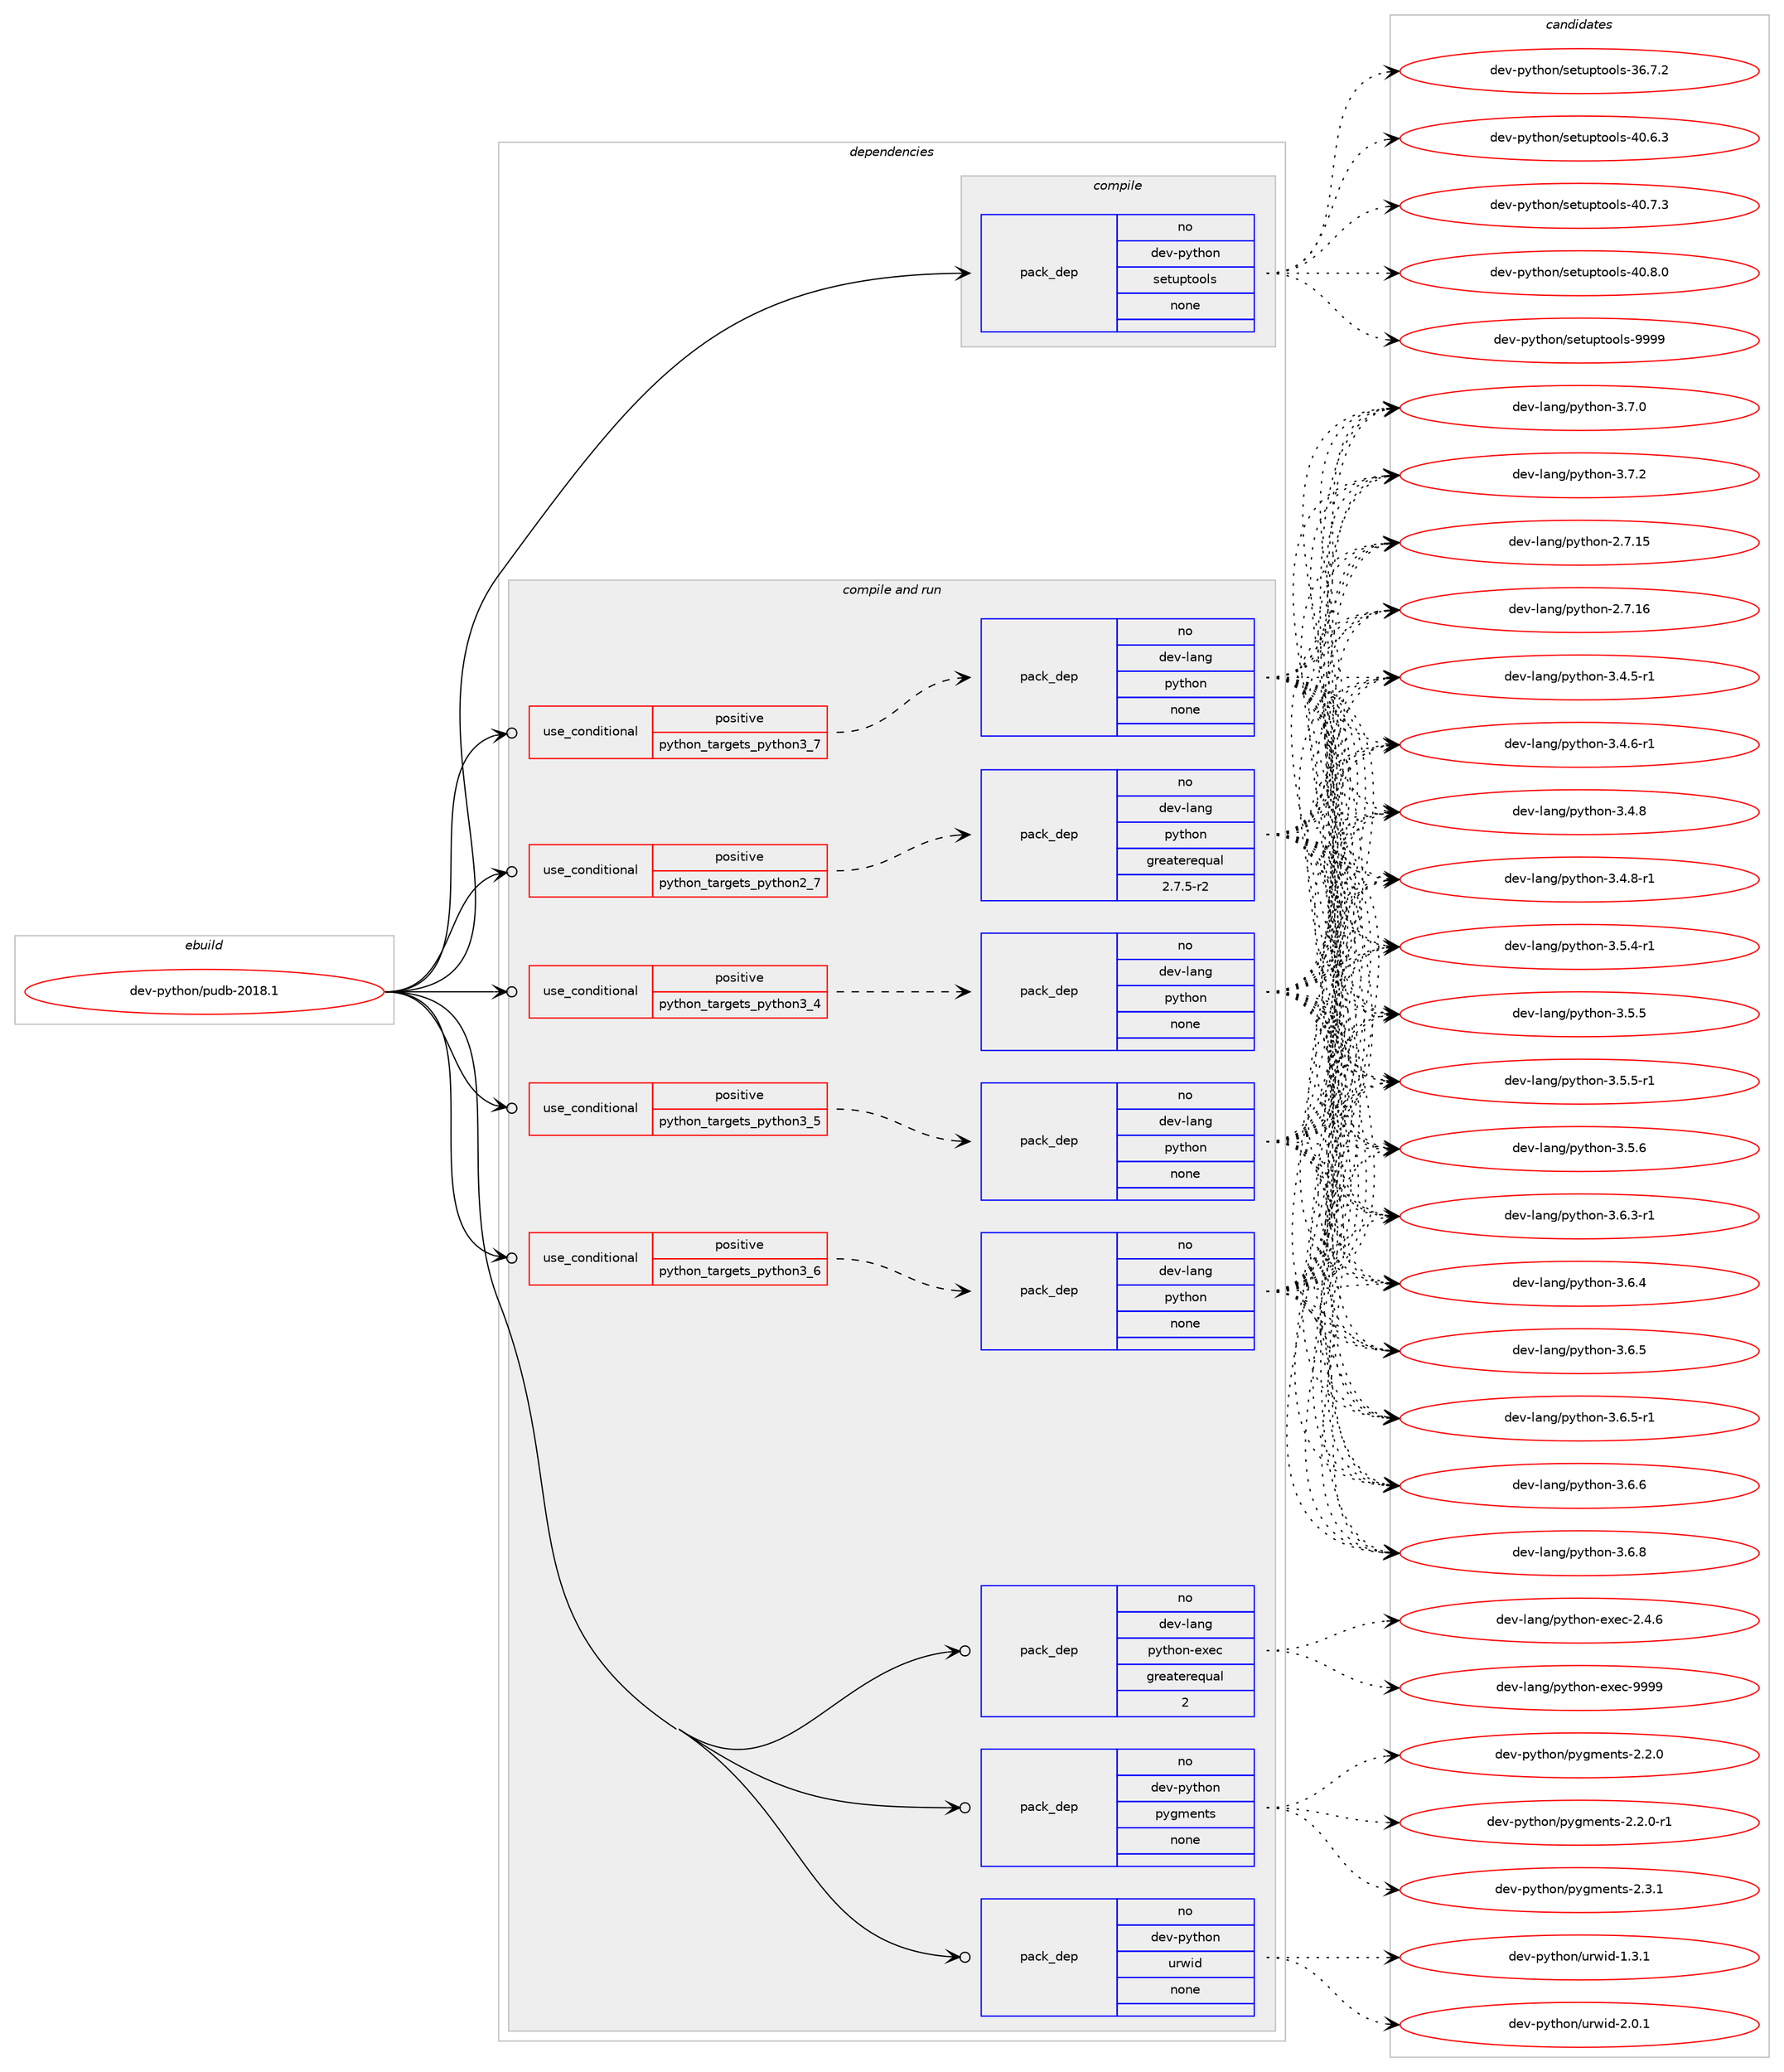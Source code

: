 digraph prolog {

# *************
# Graph options
# *************

newrank=true;
concentrate=true;
compound=true;
graph [rankdir=LR,fontname=Helvetica,fontsize=10,ranksep=1.5];#, ranksep=2.5, nodesep=0.2];
edge  [arrowhead=vee];
node  [fontname=Helvetica,fontsize=10];

# **********
# The ebuild
# **********

subgraph cluster_leftcol {
color=gray;
rank=same;
label=<<i>ebuild</i>>;
id [label="dev-python/pudb-2018.1", color=red, width=4, href="../dev-python/pudb-2018.1.svg"];
}

# ****************
# The dependencies
# ****************

subgraph cluster_midcol {
color=gray;
label=<<i>dependencies</i>>;
subgraph cluster_compile {
fillcolor="#eeeeee";
style=filled;
label=<<i>compile</i>>;
subgraph pack1023738 {
dependency1427064 [label=<<TABLE BORDER="0" CELLBORDER="1" CELLSPACING="0" CELLPADDING="4" WIDTH="220"><TR><TD ROWSPAN="6" CELLPADDING="30">pack_dep</TD></TR><TR><TD WIDTH="110">no</TD></TR><TR><TD>dev-python</TD></TR><TR><TD>setuptools</TD></TR><TR><TD>none</TD></TR><TR><TD></TD></TR></TABLE>>, shape=none, color=blue];
}
id:e -> dependency1427064:w [weight=20,style="solid",arrowhead="vee"];
}
subgraph cluster_compileandrun {
fillcolor="#eeeeee";
style=filled;
label=<<i>compile and run</i>>;
subgraph cond380012 {
dependency1427065 [label=<<TABLE BORDER="0" CELLBORDER="1" CELLSPACING="0" CELLPADDING="4"><TR><TD ROWSPAN="3" CELLPADDING="10">use_conditional</TD></TR><TR><TD>positive</TD></TR><TR><TD>python_targets_python2_7</TD></TR></TABLE>>, shape=none, color=red];
subgraph pack1023739 {
dependency1427066 [label=<<TABLE BORDER="0" CELLBORDER="1" CELLSPACING="0" CELLPADDING="4" WIDTH="220"><TR><TD ROWSPAN="6" CELLPADDING="30">pack_dep</TD></TR><TR><TD WIDTH="110">no</TD></TR><TR><TD>dev-lang</TD></TR><TR><TD>python</TD></TR><TR><TD>greaterequal</TD></TR><TR><TD>2.7.5-r2</TD></TR></TABLE>>, shape=none, color=blue];
}
dependency1427065:e -> dependency1427066:w [weight=20,style="dashed",arrowhead="vee"];
}
id:e -> dependency1427065:w [weight=20,style="solid",arrowhead="odotvee"];
subgraph cond380013 {
dependency1427067 [label=<<TABLE BORDER="0" CELLBORDER="1" CELLSPACING="0" CELLPADDING="4"><TR><TD ROWSPAN="3" CELLPADDING="10">use_conditional</TD></TR><TR><TD>positive</TD></TR><TR><TD>python_targets_python3_4</TD></TR></TABLE>>, shape=none, color=red];
subgraph pack1023740 {
dependency1427068 [label=<<TABLE BORDER="0" CELLBORDER="1" CELLSPACING="0" CELLPADDING="4" WIDTH="220"><TR><TD ROWSPAN="6" CELLPADDING="30">pack_dep</TD></TR><TR><TD WIDTH="110">no</TD></TR><TR><TD>dev-lang</TD></TR><TR><TD>python</TD></TR><TR><TD>none</TD></TR><TR><TD></TD></TR></TABLE>>, shape=none, color=blue];
}
dependency1427067:e -> dependency1427068:w [weight=20,style="dashed",arrowhead="vee"];
}
id:e -> dependency1427067:w [weight=20,style="solid",arrowhead="odotvee"];
subgraph cond380014 {
dependency1427069 [label=<<TABLE BORDER="0" CELLBORDER="1" CELLSPACING="0" CELLPADDING="4"><TR><TD ROWSPAN="3" CELLPADDING="10">use_conditional</TD></TR><TR><TD>positive</TD></TR><TR><TD>python_targets_python3_5</TD></TR></TABLE>>, shape=none, color=red];
subgraph pack1023741 {
dependency1427070 [label=<<TABLE BORDER="0" CELLBORDER="1" CELLSPACING="0" CELLPADDING="4" WIDTH="220"><TR><TD ROWSPAN="6" CELLPADDING="30">pack_dep</TD></TR><TR><TD WIDTH="110">no</TD></TR><TR><TD>dev-lang</TD></TR><TR><TD>python</TD></TR><TR><TD>none</TD></TR><TR><TD></TD></TR></TABLE>>, shape=none, color=blue];
}
dependency1427069:e -> dependency1427070:w [weight=20,style="dashed",arrowhead="vee"];
}
id:e -> dependency1427069:w [weight=20,style="solid",arrowhead="odotvee"];
subgraph cond380015 {
dependency1427071 [label=<<TABLE BORDER="0" CELLBORDER="1" CELLSPACING="0" CELLPADDING="4"><TR><TD ROWSPAN="3" CELLPADDING="10">use_conditional</TD></TR><TR><TD>positive</TD></TR><TR><TD>python_targets_python3_6</TD></TR></TABLE>>, shape=none, color=red];
subgraph pack1023742 {
dependency1427072 [label=<<TABLE BORDER="0" CELLBORDER="1" CELLSPACING="0" CELLPADDING="4" WIDTH="220"><TR><TD ROWSPAN="6" CELLPADDING="30">pack_dep</TD></TR><TR><TD WIDTH="110">no</TD></TR><TR><TD>dev-lang</TD></TR><TR><TD>python</TD></TR><TR><TD>none</TD></TR><TR><TD></TD></TR></TABLE>>, shape=none, color=blue];
}
dependency1427071:e -> dependency1427072:w [weight=20,style="dashed",arrowhead="vee"];
}
id:e -> dependency1427071:w [weight=20,style="solid",arrowhead="odotvee"];
subgraph cond380016 {
dependency1427073 [label=<<TABLE BORDER="0" CELLBORDER="1" CELLSPACING="0" CELLPADDING="4"><TR><TD ROWSPAN="3" CELLPADDING="10">use_conditional</TD></TR><TR><TD>positive</TD></TR><TR><TD>python_targets_python3_7</TD></TR></TABLE>>, shape=none, color=red];
subgraph pack1023743 {
dependency1427074 [label=<<TABLE BORDER="0" CELLBORDER="1" CELLSPACING="0" CELLPADDING="4" WIDTH="220"><TR><TD ROWSPAN="6" CELLPADDING="30">pack_dep</TD></TR><TR><TD WIDTH="110">no</TD></TR><TR><TD>dev-lang</TD></TR><TR><TD>python</TD></TR><TR><TD>none</TD></TR><TR><TD></TD></TR></TABLE>>, shape=none, color=blue];
}
dependency1427073:e -> dependency1427074:w [weight=20,style="dashed",arrowhead="vee"];
}
id:e -> dependency1427073:w [weight=20,style="solid",arrowhead="odotvee"];
subgraph pack1023744 {
dependency1427075 [label=<<TABLE BORDER="0" CELLBORDER="1" CELLSPACING="0" CELLPADDING="4" WIDTH="220"><TR><TD ROWSPAN="6" CELLPADDING="30">pack_dep</TD></TR><TR><TD WIDTH="110">no</TD></TR><TR><TD>dev-lang</TD></TR><TR><TD>python-exec</TD></TR><TR><TD>greaterequal</TD></TR><TR><TD>2</TD></TR></TABLE>>, shape=none, color=blue];
}
id:e -> dependency1427075:w [weight=20,style="solid",arrowhead="odotvee"];
subgraph pack1023745 {
dependency1427076 [label=<<TABLE BORDER="0" CELLBORDER="1" CELLSPACING="0" CELLPADDING="4" WIDTH="220"><TR><TD ROWSPAN="6" CELLPADDING="30">pack_dep</TD></TR><TR><TD WIDTH="110">no</TD></TR><TR><TD>dev-python</TD></TR><TR><TD>pygments</TD></TR><TR><TD>none</TD></TR><TR><TD></TD></TR></TABLE>>, shape=none, color=blue];
}
id:e -> dependency1427076:w [weight=20,style="solid",arrowhead="odotvee"];
subgraph pack1023746 {
dependency1427077 [label=<<TABLE BORDER="0" CELLBORDER="1" CELLSPACING="0" CELLPADDING="4" WIDTH="220"><TR><TD ROWSPAN="6" CELLPADDING="30">pack_dep</TD></TR><TR><TD WIDTH="110">no</TD></TR><TR><TD>dev-python</TD></TR><TR><TD>urwid</TD></TR><TR><TD>none</TD></TR><TR><TD></TD></TR></TABLE>>, shape=none, color=blue];
}
id:e -> dependency1427077:w [weight=20,style="solid",arrowhead="odotvee"];
}
subgraph cluster_run {
fillcolor="#eeeeee";
style=filled;
label=<<i>run</i>>;
}
}

# **************
# The candidates
# **************

subgraph cluster_choices {
rank=same;
color=gray;
label=<<i>candidates</i>>;

subgraph choice1023738 {
color=black;
nodesep=1;
choice100101118451121211161041111104711510111611711211611111110811545515446554650 [label="dev-python/setuptools-36.7.2", color=red, width=4,href="../dev-python/setuptools-36.7.2.svg"];
choice100101118451121211161041111104711510111611711211611111110811545524846544651 [label="dev-python/setuptools-40.6.3", color=red, width=4,href="../dev-python/setuptools-40.6.3.svg"];
choice100101118451121211161041111104711510111611711211611111110811545524846554651 [label="dev-python/setuptools-40.7.3", color=red, width=4,href="../dev-python/setuptools-40.7.3.svg"];
choice100101118451121211161041111104711510111611711211611111110811545524846564648 [label="dev-python/setuptools-40.8.0", color=red, width=4,href="../dev-python/setuptools-40.8.0.svg"];
choice10010111845112121116104111110471151011161171121161111111081154557575757 [label="dev-python/setuptools-9999", color=red, width=4,href="../dev-python/setuptools-9999.svg"];
dependency1427064:e -> choice100101118451121211161041111104711510111611711211611111110811545515446554650:w [style=dotted,weight="100"];
dependency1427064:e -> choice100101118451121211161041111104711510111611711211611111110811545524846544651:w [style=dotted,weight="100"];
dependency1427064:e -> choice100101118451121211161041111104711510111611711211611111110811545524846554651:w [style=dotted,weight="100"];
dependency1427064:e -> choice100101118451121211161041111104711510111611711211611111110811545524846564648:w [style=dotted,weight="100"];
dependency1427064:e -> choice10010111845112121116104111110471151011161171121161111111081154557575757:w [style=dotted,weight="100"];
}
subgraph choice1023739 {
color=black;
nodesep=1;
choice10010111845108971101034711212111610411111045504655464953 [label="dev-lang/python-2.7.15", color=red, width=4,href="../dev-lang/python-2.7.15.svg"];
choice10010111845108971101034711212111610411111045504655464954 [label="dev-lang/python-2.7.16", color=red, width=4,href="../dev-lang/python-2.7.16.svg"];
choice1001011184510897110103471121211161041111104551465246534511449 [label="dev-lang/python-3.4.5-r1", color=red, width=4,href="../dev-lang/python-3.4.5-r1.svg"];
choice1001011184510897110103471121211161041111104551465246544511449 [label="dev-lang/python-3.4.6-r1", color=red, width=4,href="../dev-lang/python-3.4.6-r1.svg"];
choice100101118451089711010347112121116104111110455146524656 [label="dev-lang/python-3.4.8", color=red, width=4,href="../dev-lang/python-3.4.8.svg"];
choice1001011184510897110103471121211161041111104551465246564511449 [label="dev-lang/python-3.4.8-r1", color=red, width=4,href="../dev-lang/python-3.4.8-r1.svg"];
choice1001011184510897110103471121211161041111104551465346524511449 [label="dev-lang/python-3.5.4-r1", color=red, width=4,href="../dev-lang/python-3.5.4-r1.svg"];
choice100101118451089711010347112121116104111110455146534653 [label="dev-lang/python-3.5.5", color=red, width=4,href="../dev-lang/python-3.5.5.svg"];
choice1001011184510897110103471121211161041111104551465346534511449 [label="dev-lang/python-3.5.5-r1", color=red, width=4,href="../dev-lang/python-3.5.5-r1.svg"];
choice100101118451089711010347112121116104111110455146534654 [label="dev-lang/python-3.5.6", color=red, width=4,href="../dev-lang/python-3.5.6.svg"];
choice1001011184510897110103471121211161041111104551465446514511449 [label="dev-lang/python-3.6.3-r1", color=red, width=4,href="../dev-lang/python-3.6.3-r1.svg"];
choice100101118451089711010347112121116104111110455146544652 [label="dev-lang/python-3.6.4", color=red, width=4,href="../dev-lang/python-3.6.4.svg"];
choice100101118451089711010347112121116104111110455146544653 [label="dev-lang/python-3.6.5", color=red, width=4,href="../dev-lang/python-3.6.5.svg"];
choice1001011184510897110103471121211161041111104551465446534511449 [label="dev-lang/python-3.6.5-r1", color=red, width=4,href="../dev-lang/python-3.6.5-r1.svg"];
choice100101118451089711010347112121116104111110455146544654 [label="dev-lang/python-3.6.6", color=red, width=4,href="../dev-lang/python-3.6.6.svg"];
choice100101118451089711010347112121116104111110455146544656 [label="dev-lang/python-3.6.8", color=red, width=4,href="../dev-lang/python-3.6.8.svg"];
choice100101118451089711010347112121116104111110455146554648 [label="dev-lang/python-3.7.0", color=red, width=4,href="../dev-lang/python-3.7.0.svg"];
choice100101118451089711010347112121116104111110455146554650 [label="dev-lang/python-3.7.2", color=red, width=4,href="../dev-lang/python-3.7.2.svg"];
dependency1427066:e -> choice10010111845108971101034711212111610411111045504655464953:w [style=dotted,weight="100"];
dependency1427066:e -> choice10010111845108971101034711212111610411111045504655464954:w [style=dotted,weight="100"];
dependency1427066:e -> choice1001011184510897110103471121211161041111104551465246534511449:w [style=dotted,weight="100"];
dependency1427066:e -> choice1001011184510897110103471121211161041111104551465246544511449:w [style=dotted,weight="100"];
dependency1427066:e -> choice100101118451089711010347112121116104111110455146524656:w [style=dotted,weight="100"];
dependency1427066:e -> choice1001011184510897110103471121211161041111104551465246564511449:w [style=dotted,weight="100"];
dependency1427066:e -> choice1001011184510897110103471121211161041111104551465346524511449:w [style=dotted,weight="100"];
dependency1427066:e -> choice100101118451089711010347112121116104111110455146534653:w [style=dotted,weight="100"];
dependency1427066:e -> choice1001011184510897110103471121211161041111104551465346534511449:w [style=dotted,weight="100"];
dependency1427066:e -> choice100101118451089711010347112121116104111110455146534654:w [style=dotted,weight="100"];
dependency1427066:e -> choice1001011184510897110103471121211161041111104551465446514511449:w [style=dotted,weight="100"];
dependency1427066:e -> choice100101118451089711010347112121116104111110455146544652:w [style=dotted,weight="100"];
dependency1427066:e -> choice100101118451089711010347112121116104111110455146544653:w [style=dotted,weight="100"];
dependency1427066:e -> choice1001011184510897110103471121211161041111104551465446534511449:w [style=dotted,weight="100"];
dependency1427066:e -> choice100101118451089711010347112121116104111110455146544654:w [style=dotted,weight="100"];
dependency1427066:e -> choice100101118451089711010347112121116104111110455146544656:w [style=dotted,weight="100"];
dependency1427066:e -> choice100101118451089711010347112121116104111110455146554648:w [style=dotted,weight="100"];
dependency1427066:e -> choice100101118451089711010347112121116104111110455146554650:w [style=dotted,weight="100"];
}
subgraph choice1023740 {
color=black;
nodesep=1;
choice10010111845108971101034711212111610411111045504655464953 [label="dev-lang/python-2.7.15", color=red, width=4,href="../dev-lang/python-2.7.15.svg"];
choice10010111845108971101034711212111610411111045504655464954 [label="dev-lang/python-2.7.16", color=red, width=4,href="../dev-lang/python-2.7.16.svg"];
choice1001011184510897110103471121211161041111104551465246534511449 [label="dev-lang/python-3.4.5-r1", color=red, width=4,href="../dev-lang/python-3.4.5-r1.svg"];
choice1001011184510897110103471121211161041111104551465246544511449 [label="dev-lang/python-3.4.6-r1", color=red, width=4,href="../dev-lang/python-3.4.6-r1.svg"];
choice100101118451089711010347112121116104111110455146524656 [label="dev-lang/python-3.4.8", color=red, width=4,href="../dev-lang/python-3.4.8.svg"];
choice1001011184510897110103471121211161041111104551465246564511449 [label="dev-lang/python-3.4.8-r1", color=red, width=4,href="../dev-lang/python-3.4.8-r1.svg"];
choice1001011184510897110103471121211161041111104551465346524511449 [label="dev-lang/python-3.5.4-r1", color=red, width=4,href="../dev-lang/python-3.5.4-r1.svg"];
choice100101118451089711010347112121116104111110455146534653 [label="dev-lang/python-3.5.5", color=red, width=4,href="../dev-lang/python-3.5.5.svg"];
choice1001011184510897110103471121211161041111104551465346534511449 [label="dev-lang/python-3.5.5-r1", color=red, width=4,href="../dev-lang/python-3.5.5-r1.svg"];
choice100101118451089711010347112121116104111110455146534654 [label="dev-lang/python-3.5.6", color=red, width=4,href="../dev-lang/python-3.5.6.svg"];
choice1001011184510897110103471121211161041111104551465446514511449 [label="dev-lang/python-3.6.3-r1", color=red, width=4,href="../dev-lang/python-3.6.3-r1.svg"];
choice100101118451089711010347112121116104111110455146544652 [label="dev-lang/python-3.6.4", color=red, width=4,href="../dev-lang/python-3.6.4.svg"];
choice100101118451089711010347112121116104111110455146544653 [label="dev-lang/python-3.6.5", color=red, width=4,href="../dev-lang/python-3.6.5.svg"];
choice1001011184510897110103471121211161041111104551465446534511449 [label="dev-lang/python-3.6.5-r1", color=red, width=4,href="../dev-lang/python-3.6.5-r1.svg"];
choice100101118451089711010347112121116104111110455146544654 [label="dev-lang/python-3.6.6", color=red, width=4,href="../dev-lang/python-3.6.6.svg"];
choice100101118451089711010347112121116104111110455146544656 [label="dev-lang/python-3.6.8", color=red, width=4,href="../dev-lang/python-3.6.8.svg"];
choice100101118451089711010347112121116104111110455146554648 [label="dev-lang/python-3.7.0", color=red, width=4,href="../dev-lang/python-3.7.0.svg"];
choice100101118451089711010347112121116104111110455146554650 [label="dev-lang/python-3.7.2", color=red, width=4,href="../dev-lang/python-3.7.2.svg"];
dependency1427068:e -> choice10010111845108971101034711212111610411111045504655464953:w [style=dotted,weight="100"];
dependency1427068:e -> choice10010111845108971101034711212111610411111045504655464954:w [style=dotted,weight="100"];
dependency1427068:e -> choice1001011184510897110103471121211161041111104551465246534511449:w [style=dotted,weight="100"];
dependency1427068:e -> choice1001011184510897110103471121211161041111104551465246544511449:w [style=dotted,weight="100"];
dependency1427068:e -> choice100101118451089711010347112121116104111110455146524656:w [style=dotted,weight="100"];
dependency1427068:e -> choice1001011184510897110103471121211161041111104551465246564511449:w [style=dotted,weight="100"];
dependency1427068:e -> choice1001011184510897110103471121211161041111104551465346524511449:w [style=dotted,weight="100"];
dependency1427068:e -> choice100101118451089711010347112121116104111110455146534653:w [style=dotted,weight="100"];
dependency1427068:e -> choice1001011184510897110103471121211161041111104551465346534511449:w [style=dotted,weight="100"];
dependency1427068:e -> choice100101118451089711010347112121116104111110455146534654:w [style=dotted,weight="100"];
dependency1427068:e -> choice1001011184510897110103471121211161041111104551465446514511449:w [style=dotted,weight="100"];
dependency1427068:e -> choice100101118451089711010347112121116104111110455146544652:w [style=dotted,weight="100"];
dependency1427068:e -> choice100101118451089711010347112121116104111110455146544653:w [style=dotted,weight="100"];
dependency1427068:e -> choice1001011184510897110103471121211161041111104551465446534511449:w [style=dotted,weight="100"];
dependency1427068:e -> choice100101118451089711010347112121116104111110455146544654:w [style=dotted,weight="100"];
dependency1427068:e -> choice100101118451089711010347112121116104111110455146544656:w [style=dotted,weight="100"];
dependency1427068:e -> choice100101118451089711010347112121116104111110455146554648:w [style=dotted,weight="100"];
dependency1427068:e -> choice100101118451089711010347112121116104111110455146554650:w [style=dotted,weight="100"];
}
subgraph choice1023741 {
color=black;
nodesep=1;
choice10010111845108971101034711212111610411111045504655464953 [label="dev-lang/python-2.7.15", color=red, width=4,href="../dev-lang/python-2.7.15.svg"];
choice10010111845108971101034711212111610411111045504655464954 [label="dev-lang/python-2.7.16", color=red, width=4,href="../dev-lang/python-2.7.16.svg"];
choice1001011184510897110103471121211161041111104551465246534511449 [label="dev-lang/python-3.4.5-r1", color=red, width=4,href="../dev-lang/python-3.4.5-r1.svg"];
choice1001011184510897110103471121211161041111104551465246544511449 [label="dev-lang/python-3.4.6-r1", color=red, width=4,href="../dev-lang/python-3.4.6-r1.svg"];
choice100101118451089711010347112121116104111110455146524656 [label="dev-lang/python-3.4.8", color=red, width=4,href="../dev-lang/python-3.4.8.svg"];
choice1001011184510897110103471121211161041111104551465246564511449 [label="dev-lang/python-3.4.8-r1", color=red, width=4,href="../dev-lang/python-3.4.8-r1.svg"];
choice1001011184510897110103471121211161041111104551465346524511449 [label="dev-lang/python-3.5.4-r1", color=red, width=4,href="../dev-lang/python-3.5.4-r1.svg"];
choice100101118451089711010347112121116104111110455146534653 [label="dev-lang/python-3.5.5", color=red, width=4,href="../dev-lang/python-3.5.5.svg"];
choice1001011184510897110103471121211161041111104551465346534511449 [label="dev-lang/python-3.5.5-r1", color=red, width=4,href="../dev-lang/python-3.5.5-r1.svg"];
choice100101118451089711010347112121116104111110455146534654 [label="dev-lang/python-3.5.6", color=red, width=4,href="../dev-lang/python-3.5.6.svg"];
choice1001011184510897110103471121211161041111104551465446514511449 [label="dev-lang/python-3.6.3-r1", color=red, width=4,href="../dev-lang/python-3.6.3-r1.svg"];
choice100101118451089711010347112121116104111110455146544652 [label="dev-lang/python-3.6.4", color=red, width=4,href="../dev-lang/python-3.6.4.svg"];
choice100101118451089711010347112121116104111110455146544653 [label="dev-lang/python-3.6.5", color=red, width=4,href="../dev-lang/python-3.6.5.svg"];
choice1001011184510897110103471121211161041111104551465446534511449 [label="dev-lang/python-3.6.5-r1", color=red, width=4,href="../dev-lang/python-3.6.5-r1.svg"];
choice100101118451089711010347112121116104111110455146544654 [label="dev-lang/python-3.6.6", color=red, width=4,href="../dev-lang/python-3.6.6.svg"];
choice100101118451089711010347112121116104111110455146544656 [label="dev-lang/python-3.6.8", color=red, width=4,href="../dev-lang/python-3.6.8.svg"];
choice100101118451089711010347112121116104111110455146554648 [label="dev-lang/python-3.7.0", color=red, width=4,href="../dev-lang/python-3.7.0.svg"];
choice100101118451089711010347112121116104111110455146554650 [label="dev-lang/python-3.7.2", color=red, width=4,href="../dev-lang/python-3.7.2.svg"];
dependency1427070:e -> choice10010111845108971101034711212111610411111045504655464953:w [style=dotted,weight="100"];
dependency1427070:e -> choice10010111845108971101034711212111610411111045504655464954:w [style=dotted,weight="100"];
dependency1427070:e -> choice1001011184510897110103471121211161041111104551465246534511449:w [style=dotted,weight="100"];
dependency1427070:e -> choice1001011184510897110103471121211161041111104551465246544511449:w [style=dotted,weight="100"];
dependency1427070:e -> choice100101118451089711010347112121116104111110455146524656:w [style=dotted,weight="100"];
dependency1427070:e -> choice1001011184510897110103471121211161041111104551465246564511449:w [style=dotted,weight="100"];
dependency1427070:e -> choice1001011184510897110103471121211161041111104551465346524511449:w [style=dotted,weight="100"];
dependency1427070:e -> choice100101118451089711010347112121116104111110455146534653:w [style=dotted,weight="100"];
dependency1427070:e -> choice1001011184510897110103471121211161041111104551465346534511449:w [style=dotted,weight="100"];
dependency1427070:e -> choice100101118451089711010347112121116104111110455146534654:w [style=dotted,weight="100"];
dependency1427070:e -> choice1001011184510897110103471121211161041111104551465446514511449:w [style=dotted,weight="100"];
dependency1427070:e -> choice100101118451089711010347112121116104111110455146544652:w [style=dotted,weight="100"];
dependency1427070:e -> choice100101118451089711010347112121116104111110455146544653:w [style=dotted,weight="100"];
dependency1427070:e -> choice1001011184510897110103471121211161041111104551465446534511449:w [style=dotted,weight="100"];
dependency1427070:e -> choice100101118451089711010347112121116104111110455146544654:w [style=dotted,weight="100"];
dependency1427070:e -> choice100101118451089711010347112121116104111110455146544656:w [style=dotted,weight="100"];
dependency1427070:e -> choice100101118451089711010347112121116104111110455146554648:w [style=dotted,weight="100"];
dependency1427070:e -> choice100101118451089711010347112121116104111110455146554650:w [style=dotted,weight="100"];
}
subgraph choice1023742 {
color=black;
nodesep=1;
choice10010111845108971101034711212111610411111045504655464953 [label="dev-lang/python-2.7.15", color=red, width=4,href="../dev-lang/python-2.7.15.svg"];
choice10010111845108971101034711212111610411111045504655464954 [label="dev-lang/python-2.7.16", color=red, width=4,href="../dev-lang/python-2.7.16.svg"];
choice1001011184510897110103471121211161041111104551465246534511449 [label="dev-lang/python-3.4.5-r1", color=red, width=4,href="../dev-lang/python-3.4.5-r1.svg"];
choice1001011184510897110103471121211161041111104551465246544511449 [label="dev-lang/python-3.4.6-r1", color=red, width=4,href="../dev-lang/python-3.4.6-r1.svg"];
choice100101118451089711010347112121116104111110455146524656 [label="dev-lang/python-3.4.8", color=red, width=4,href="../dev-lang/python-3.4.8.svg"];
choice1001011184510897110103471121211161041111104551465246564511449 [label="dev-lang/python-3.4.8-r1", color=red, width=4,href="../dev-lang/python-3.4.8-r1.svg"];
choice1001011184510897110103471121211161041111104551465346524511449 [label="dev-lang/python-3.5.4-r1", color=red, width=4,href="../dev-lang/python-3.5.4-r1.svg"];
choice100101118451089711010347112121116104111110455146534653 [label="dev-lang/python-3.5.5", color=red, width=4,href="../dev-lang/python-3.5.5.svg"];
choice1001011184510897110103471121211161041111104551465346534511449 [label="dev-lang/python-3.5.5-r1", color=red, width=4,href="../dev-lang/python-3.5.5-r1.svg"];
choice100101118451089711010347112121116104111110455146534654 [label="dev-lang/python-3.5.6", color=red, width=4,href="../dev-lang/python-3.5.6.svg"];
choice1001011184510897110103471121211161041111104551465446514511449 [label="dev-lang/python-3.6.3-r1", color=red, width=4,href="../dev-lang/python-3.6.3-r1.svg"];
choice100101118451089711010347112121116104111110455146544652 [label="dev-lang/python-3.6.4", color=red, width=4,href="../dev-lang/python-3.6.4.svg"];
choice100101118451089711010347112121116104111110455146544653 [label="dev-lang/python-3.6.5", color=red, width=4,href="../dev-lang/python-3.6.5.svg"];
choice1001011184510897110103471121211161041111104551465446534511449 [label="dev-lang/python-3.6.5-r1", color=red, width=4,href="../dev-lang/python-3.6.5-r1.svg"];
choice100101118451089711010347112121116104111110455146544654 [label="dev-lang/python-3.6.6", color=red, width=4,href="../dev-lang/python-3.6.6.svg"];
choice100101118451089711010347112121116104111110455146544656 [label="dev-lang/python-3.6.8", color=red, width=4,href="../dev-lang/python-3.6.8.svg"];
choice100101118451089711010347112121116104111110455146554648 [label="dev-lang/python-3.7.0", color=red, width=4,href="../dev-lang/python-3.7.0.svg"];
choice100101118451089711010347112121116104111110455146554650 [label="dev-lang/python-3.7.2", color=red, width=4,href="../dev-lang/python-3.7.2.svg"];
dependency1427072:e -> choice10010111845108971101034711212111610411111045504655464953:w [style=dotted,weight="100"];
dependency1427072:e -> choice10010111845108971101034711212111610411111045504655464954:w [style=dotted,weight="100"];
dependency1427072:e -> choice1001011184510897110103471121211161041111104551465246534511449:w [style=dotted,weight="100"];
dependency1427072:e -> choice1001011184510897110103471121211161041111104551465246544511449:w [style=dotted,weight="100"];
dependency1427072:e -> choice100101118451089711010347112121116104111110455146524656:w [style=dotted,weight="100"];
dependency1427072:e -> choice1001011184510897110103471121211161041111104551465246564511449:w [style=dotted,weight="100"];
dependency1427072:e -> choice1001011184510897110103471121211161041111104551465346524511449:w [style=dotted,weight="100"];
dependency1427072:e -> choice100101118451089711010347112121116104111110455146534653:w [style=dotted,weight="100"];
dependency1427072:e -> choice1001011184510897110103471121211161041111104551465346534511449:w [style=dotted,weight="100"];
dependency1427072:e -> choice100101118451089711010347112121116104111110455146534654:w [style=dotted,weight="100"];
dependency1427072:e -> choice1001011184510897110103471121211161041111104551465446514511449:w [style=dotted,weight="100"];
dependency1427072:e -> choice100101118451089711010347112121116104111110455146544652:w [style=dotted,weight="100"];
dependency1427072:e -> choice100101118451089711010347112121116104111110455146544653:w [style=dotted,weight="100"];
dependency1427072:e -> choice1001011184510897110103471121211161041111104551465446534511449:w [style=dotted,weight="100"];
dependency1427072:e -> choice100101118451089711010347112121116104111110455146544654:w [style=dotted,weight="100"];
dependency1427072:e -> choice100101118451089711010347112121116104111110455146544656:w [style=dotted,weight="100"];
dependency1427072:e -> choice100101118451089711010347112121116104111110455146554648:w [style=dotted,weight="100"];
dependency1427072:e -> choice100101118451089711010347112121116104111110455146554650:w [style=dotted,weight="100"];
}
subgraph choice1023743 {
color=black;
nodesep=1;
choice10010111845108971101034711212111610411111045504655464953 [label="dev-lang/python-2.7.15", color=red, width=4,href="../dev-lang/python-2.7.15.svg"];
choice10010111845108971101034711212111610411111045504655464954 [label="dev-lang/python-2.7.16", color=red, width=4,href="../dev-lang/python-2.7.16.svg"];
choice1001011184510897110103471121211161041111104551465246534511449 [label="dev-lang/python-3.4.5-r1", color=red, width=4,href="../dev-lang/python-3.4.5-r1.svg"];
choice1001011184510897110103471121211161041111104551465246544511449 [label="dev-lang/python-3.4.6-r1", color=red, width=4,href="../dev-lang/python-3.4.6-r1.svg"];
choice100101118451089711010347112121116104111110455146524656 [label="dev-lang/python-3.4.8", color=red, width=4,href="../dev-lang/python-3.4.8.svg"];
choice1001011184510897110103471121211161041111104551465246564511449 [label="dev-lang/python-3.4.8-r1", color=red, width=4,href="../dev-lang/python-3.4.8-r1.svg"];
choice1001011184510897110103471121211161041111104551465346524511449 [label="dev-lang/python-3.5.4-r1", color=red, width=4,href="../dev-lang/python-3.5.4-r1.svg"];
choice100101118451089711010347112121116104111110455146534653 [label="dev-lang/python-3.5.5", color=red, width=4,href="../dev-lang/python-3.5.5.svg"];
choice1001011184510897110103471121211161041111104551465346534511449 [label="dev-lang/python-3.5.5-r1", color=red, width=4,href="../dev-lang/python-3.5.5-r1.svg"];
choice100101118451089711010347112121116104111110455146534654 [label="dev-lang/python-3.5.6", color=red, width=4,href="../dev-lang/python-3.5.6.svg"];
choice1001011184510897110103471121211161041111104551465446514511449 [label="dev-lang/python-3.6.3-r1", color=red, width=4,href="../dev-lang/python-3.6.3-r1.svg"];
choice100101118451089711010347112121116104111110455146544652 [label="dev-lang/python-3.6.4", color=red, width=4,href="../dev-lang/python-3.6.4.svg"];
choice100101118451089711010347112121116104111110455146544653 [label="dev-lang/python-3.6.5", color=red, width=4,href="../dev-lang/python-3.6.5.svg"];
choice1001011184510897110103471121211161041111104551465446534511449 [label="dev-lang/python-3.6.5-r1", color=red, width=4,href="../dev-lang/python-3.6.5-r1.svg"];
choice100101118451089711010347112121116104111110455146544654 [label="dev-lang/python-3.6.6", color=red, width=4,href="../dev-lang/python-3.6.6.svg"];
choice100101118451089711010347112121116104111110455146544656 [label="dev-lang/python-3.6.8", color=red, width=4,href="../dev-lang/python-3.6.8.svg"];
choice100101118451089711010347112121116104111110455146554648 [label="dev-lang/python-3.7.0", color=red, width=4,href="../dev-lang/python-3.7.0.svg"];
choice100101118451089711010347112121116104111110455146554650 [label="dev-lang/python-3.7.2", color=red, width=4,href="../dev-lang/python-3.7.2.svg"];
dependency1427074:e -> choice10010111845108971101034711212111610411111045504655464953:w [style=dotted,weight="100"];
dependency1427074:e -> choice10010111845108971101034711212111610411111045504655464954:w [style=dotted,weight="100"];
dependency1427074:e -> choice1001011184510897110103471121211161041111104551465246534511449:w [style=dotted,weight="100"];
dependency1427074:e -> choice1001011184510897110103471121211161041111104551465246544511449:w [style=dotted,weight="100"];
dependency1427074:e -> choice100101118451089711010347112121116104111110455146524656:w [style=dotted,weight="100"];
dependency1427074:e -> choice1001011184510897110103471121211161041111104551465246564511449:w [style=dotted,weight="100"];
dependency1427074:e -> choice1001011184510897110103471121211161041111104551465346524511449:w [style=dotted,weight="100"];
dependency1427074:e -> choice100101118451089711010347112121116104111110455146534653:w [style=dotted,weight="100"];
dependency1427074:e -> choice1001011184510897110103471121211161041111104551465346534511449:w [style=dotted,weight="100"];
dependency1427074:e -> choice100101118451089711010347112121116104111110455146534654:w [style=dotted,weight="100"];
dependency1427074:e -> choice1001011184510897110103471121211161041111104551465446514511449:w [style=dotted,weight="100"];
dependency1427074:e -> choice100101118451089711010347112121116104111110455146544652:w [style=dotted,weight="100"];
dependency1427074:e -> choice100101118451089711010347112121116104111110455146544653:w [style=dotted,weight="100"];
dependency1427074:e -> choice1001011184510897110103471121211161041111104551465446534511449:w [style=dotted,weight="100"];
dependency1427074:e -> choice100101118451089711010347112121116104111110455146544654:w [style=dotted,weight="100"];
dependency1427074:e -> choice100101118451089711010347112121116104111110455146544656:w [style=dotted,weight="100"];
dependency1427074:e -> choice100101118451089711010347112121116104111110455146554648:w [style=dotted,weight="100"];
dependency1427074:e -> choice100101118451089711010347112121116104111110455146554650:w [style=dotted,weight="100"];
}
subgraph choice1023744 {
color=black;
nodesep=1;
choice1001011184510897110103471121211161041111104510112010199455046524654 [label="dev-lang/python-exec-2.4.6", color=red, width=4,href="../dev-lang/python-exec-2.4.6.svg"];
choice10010111845108971101034711212111610411111045101120101994557575757 [label="dev-lang/python-exec-9999", color=red, width=4,href="../dev-lang/python-exec-9999.svg"];
dependency1427075:e -> choice1001011184510897110103471121211161041111104510112010199455046524654:w [style=dotted,weight="100"];
dependency1427075:e -> choice10010111845108971101034711212111610411111045101120101994557575757:w [style=dotted,weight="100"];
}
subgraph choice1023745 {
color=black;
nodesep=1;
choice1001011184511212111610411111047112121103109101110116115455046504648 [label="dev-python/pygments-2.2.0", color=red, width=4,href="../dev-python/pygments-2.2.0.svg"];
choice10010111845112121116104111110471121211031091011101161154550465046484511449 [label="dev-python/pygments-2.2.0-r1", color=red, width=4,href="../dev-python/pygments-2.2.0-r1.svg"];
choice1001011184511212111610411111047112121103109101110116115455046514649 [label="dev-python/pygments-2.3.1", color=red, width=4,href="../dev-python/pygments-2.3.1.svg"];
dependency1427076:e -> choice1001011184511212111610411111047112121103109101110116115455046504648:w [style=dotted,weight="100"];
dependency1427076:e -> choice10010111845112121116104111110471121211031091011101161154550465046484511449:w [style=dotted,weight="100"];
dependency1427076:e -> choice1001011184511212111610411111047112121103109101110116115455046514649:w [style=dotted,weight="100"];
}
subgraph choice1023746 {
color=black;
nodesep=1;
choice1001011184511212111610411111047117114119105100454946514649 [label="dev-python/urwid-1.3.1", color=red, width=4,href="../dev-python/urwid-1.3.1.svg"];
choice1001011184511212111610411111047117114119105100455046484649 [label="dev-python/urwid-2.0.1", color=red, width=4,href="../dev-python/urwid-2.0.1.svg"];
dependency1427077:e -> choice1001011184511212111610411111047117114119105100454946514649:w [style=dotted,weight="100"];
dependency1427077:e -> choice1001011184511212111610411111047117114119105100455046484649:w [style=dotted,weight="100"];
}
}

}
